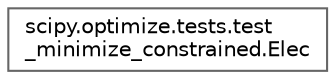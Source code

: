 digraph "Graphical Class Hierarchy"
{
 // LATEX_PDF_SIZE
  bgcolor="transparent";
  edge [fontname=Helvetica,fontsize=10,labelfontname=Helvetica,labelfontsize=10];
  node [fontname=Helvetica,fontsize=10,shape=box,height=0.2,width=0.4];
  rankdir="LR";
  Node0 [id="Node000000",label="scipy.optimize.tests.test\l_minimize_constrained.Elec",height=0.2,width=0.4,color="grey40", fillcolor="white", style="filled",URL="$da/d08/classscipy_1_1optimize_1_1tests_1_1test__minimize__constrained_1_1Elec.html",tooltip=" "];
}
